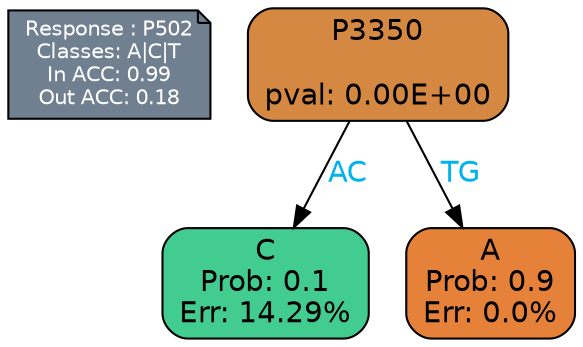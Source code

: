 digraph Tree {
node [shape=box, style="filled, rounded", color="black", fontname=helvetica] ;
graph [ranksep=equally, splines=polylines, bgcolor=transparent, dpi=600] ;
edge [fontname=helvetica] ;
LEGEND [label="Response : P502
Classes: A|C|T
In ACC: 0.99
Out ACC: 0.18
",shape=note,align=left,style=filled,fillcolor="slategray",fontcolor="white",fontsize=10];1 [label="P3350

pval: 0.00E+00", fillcolor="#d58841"] ;
2 [label="C
Prob: 0.1
Err: 14.29%", fillcolor="#43cc8f"] ;
3 [label="A
Prob: 0.9
Err: 0.0%", fillcolor="#e58139"] ;
1 -> 2 [label="AC",fontcolor=deepskyblue2] ;
1 -> 3 [label="TG",fontcolor=deepskyblue2] ;
{rank = same; 2;3;}{rank = same; LEGEND;1;}}